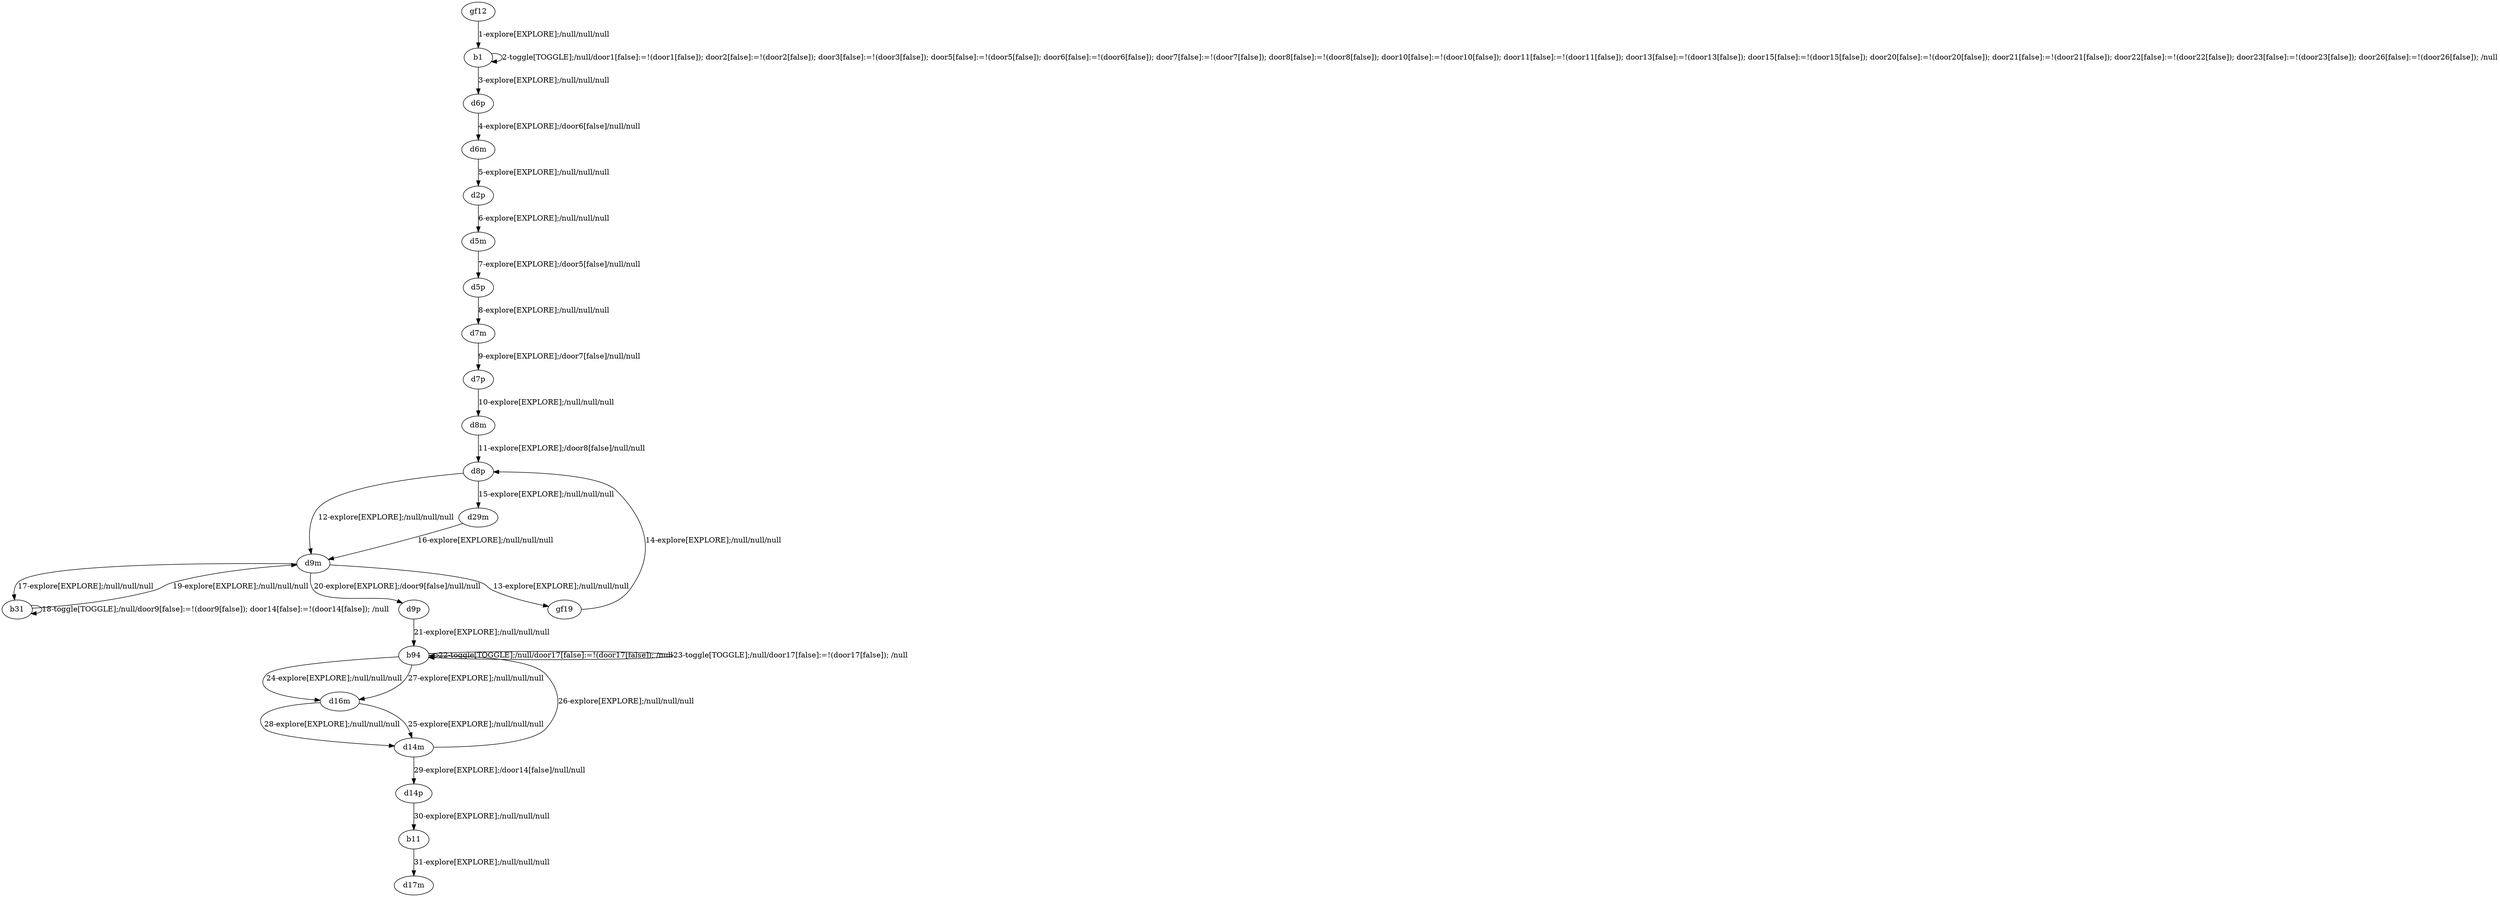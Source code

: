 # Total number of goals covered by this test: 2
# d14p --> b11
# b11 --> d17m

digraph g {
"gf12" -> "b1" [label = "1-explore[EXPLORE];/null/null/null"];
"b1" -> "b1" [label = "2-toggle[TOGGLE];/null/door1[false]:=!(door1[false]); door2[false]:=!(door2[false]); door3[false]:=!(door3[false]); door5[false]:=!(door5[false]); door6[false]:=!(door6[false]); door7[false]:=!(door7[false]); door8[false]:=!(door8[false]); door10[false]:=!(door10[false]); door11[false]:=!(door11[false]); door13[false]:=!(door13[false]); door15[false]:=!(door15[false]); door20[false]:=!(door20[false]); door21[false]:=!(door21[false]); door22[false]:=!(door22[false]); door23[false]:=!(door23[false]); door26[false]:=!(door26[false]); /null"];
"b1" -> "d6p" [label = "3-explore[EXPLORE];/null/null/null"];
"d6p" -> "d6m" [label = "4-explore[EXPLORE];/door6[false]/null/null"];
"d6m" -> "d2p" [label = "5-explore[EXPLORE];/null/null/null"];
"d2p" -> "d5m" [label = "6-explore[EXPLORE];/null/null/null"];
"d5m" -> "d5p" [label = "7-explore[EXPLORE];/door5[false]/null/null"];
"d5p" -> "d7m" [label = "8-explore[EXPLORE];/null/null/null"];
"d7m" -> "d7p" [label = "9-explore[EXPLORE];/door7[false]/null/null"];
"d7p" -> "d8m" [label = "10-explore[EXPLORE];/null/null/null"];
"d8m" -> "d8p" [label = "11-explore[EXPLORE];/door8[false]/null/null"];
"d8p" -> "d9m" [label = "12-explore[EXPLORE];/null/null/null"];
"d9m" -> "gf19" [label = "13-explore[EXPLORE];/null/null/null"];
"gf19" -> "d8p" [label = "14-explore[EXPLORE];/null/null/null"];
"d8p" -> "d29m" [label = "15-explore[EXPLORE];/null/null/null"];
"d29m" -> "d9m" [label = "16-explore[EXPLORE];/null/null/null"];
"d9m" -> "b31" [label = "17-explore[EXPLORE];/null/null/null"];
"b31" -> "b31" [label = "18-toggle[TOGGLE];/null/door9[false]:=!(door9[false]); door14[false]:=!(door14[false]); /null"];
"b31" -> "d9m" [label = "19-explore[EXPLORE];/null/null/null"];
"d9m" -> "d9p" [label = "20-explore[EXPLORE];/door9[false]/null/null"];
"d9p" -> "b94" [label = "21-explore[EXPLORE];/null/null/null"];
"b94" -> "b94" [label = "22-toggle[TOGGLE];/null/door17[false]:=!(door17[false]); /null"];
"b94" -> "b94" [label = "23-toggle[TOGGLE];/null/door17[false]:=!(door17[false]); /null"];
"b94" -> "d16m" [label = "24-explore[EXPLORE];/null/null/null"];
"d16m" -> "d14m" [label = "25-explore[EXPLORE];/null/null/null"];
"d14m" -> "b94" [label = "26-explore[EXPLORE];/null/null/null"];
"b94" -> "d16m" [label = "27-explore[EXPLORE];/null/null/null"];
"d16m" -> "d14m" [label = "28-explore[EXPLORE];/null/null/null"];
"d14m" -> "d14p" [label = "29-explore[EXPLORE];/door14[false]/null/null"];
"d14p" -> "b11" [label = "30-explore[EXPLORE];/null/null/null"];
"b11" -> "d17m" [label = "31-explore[EXPLORE];/null/null/null"];
}